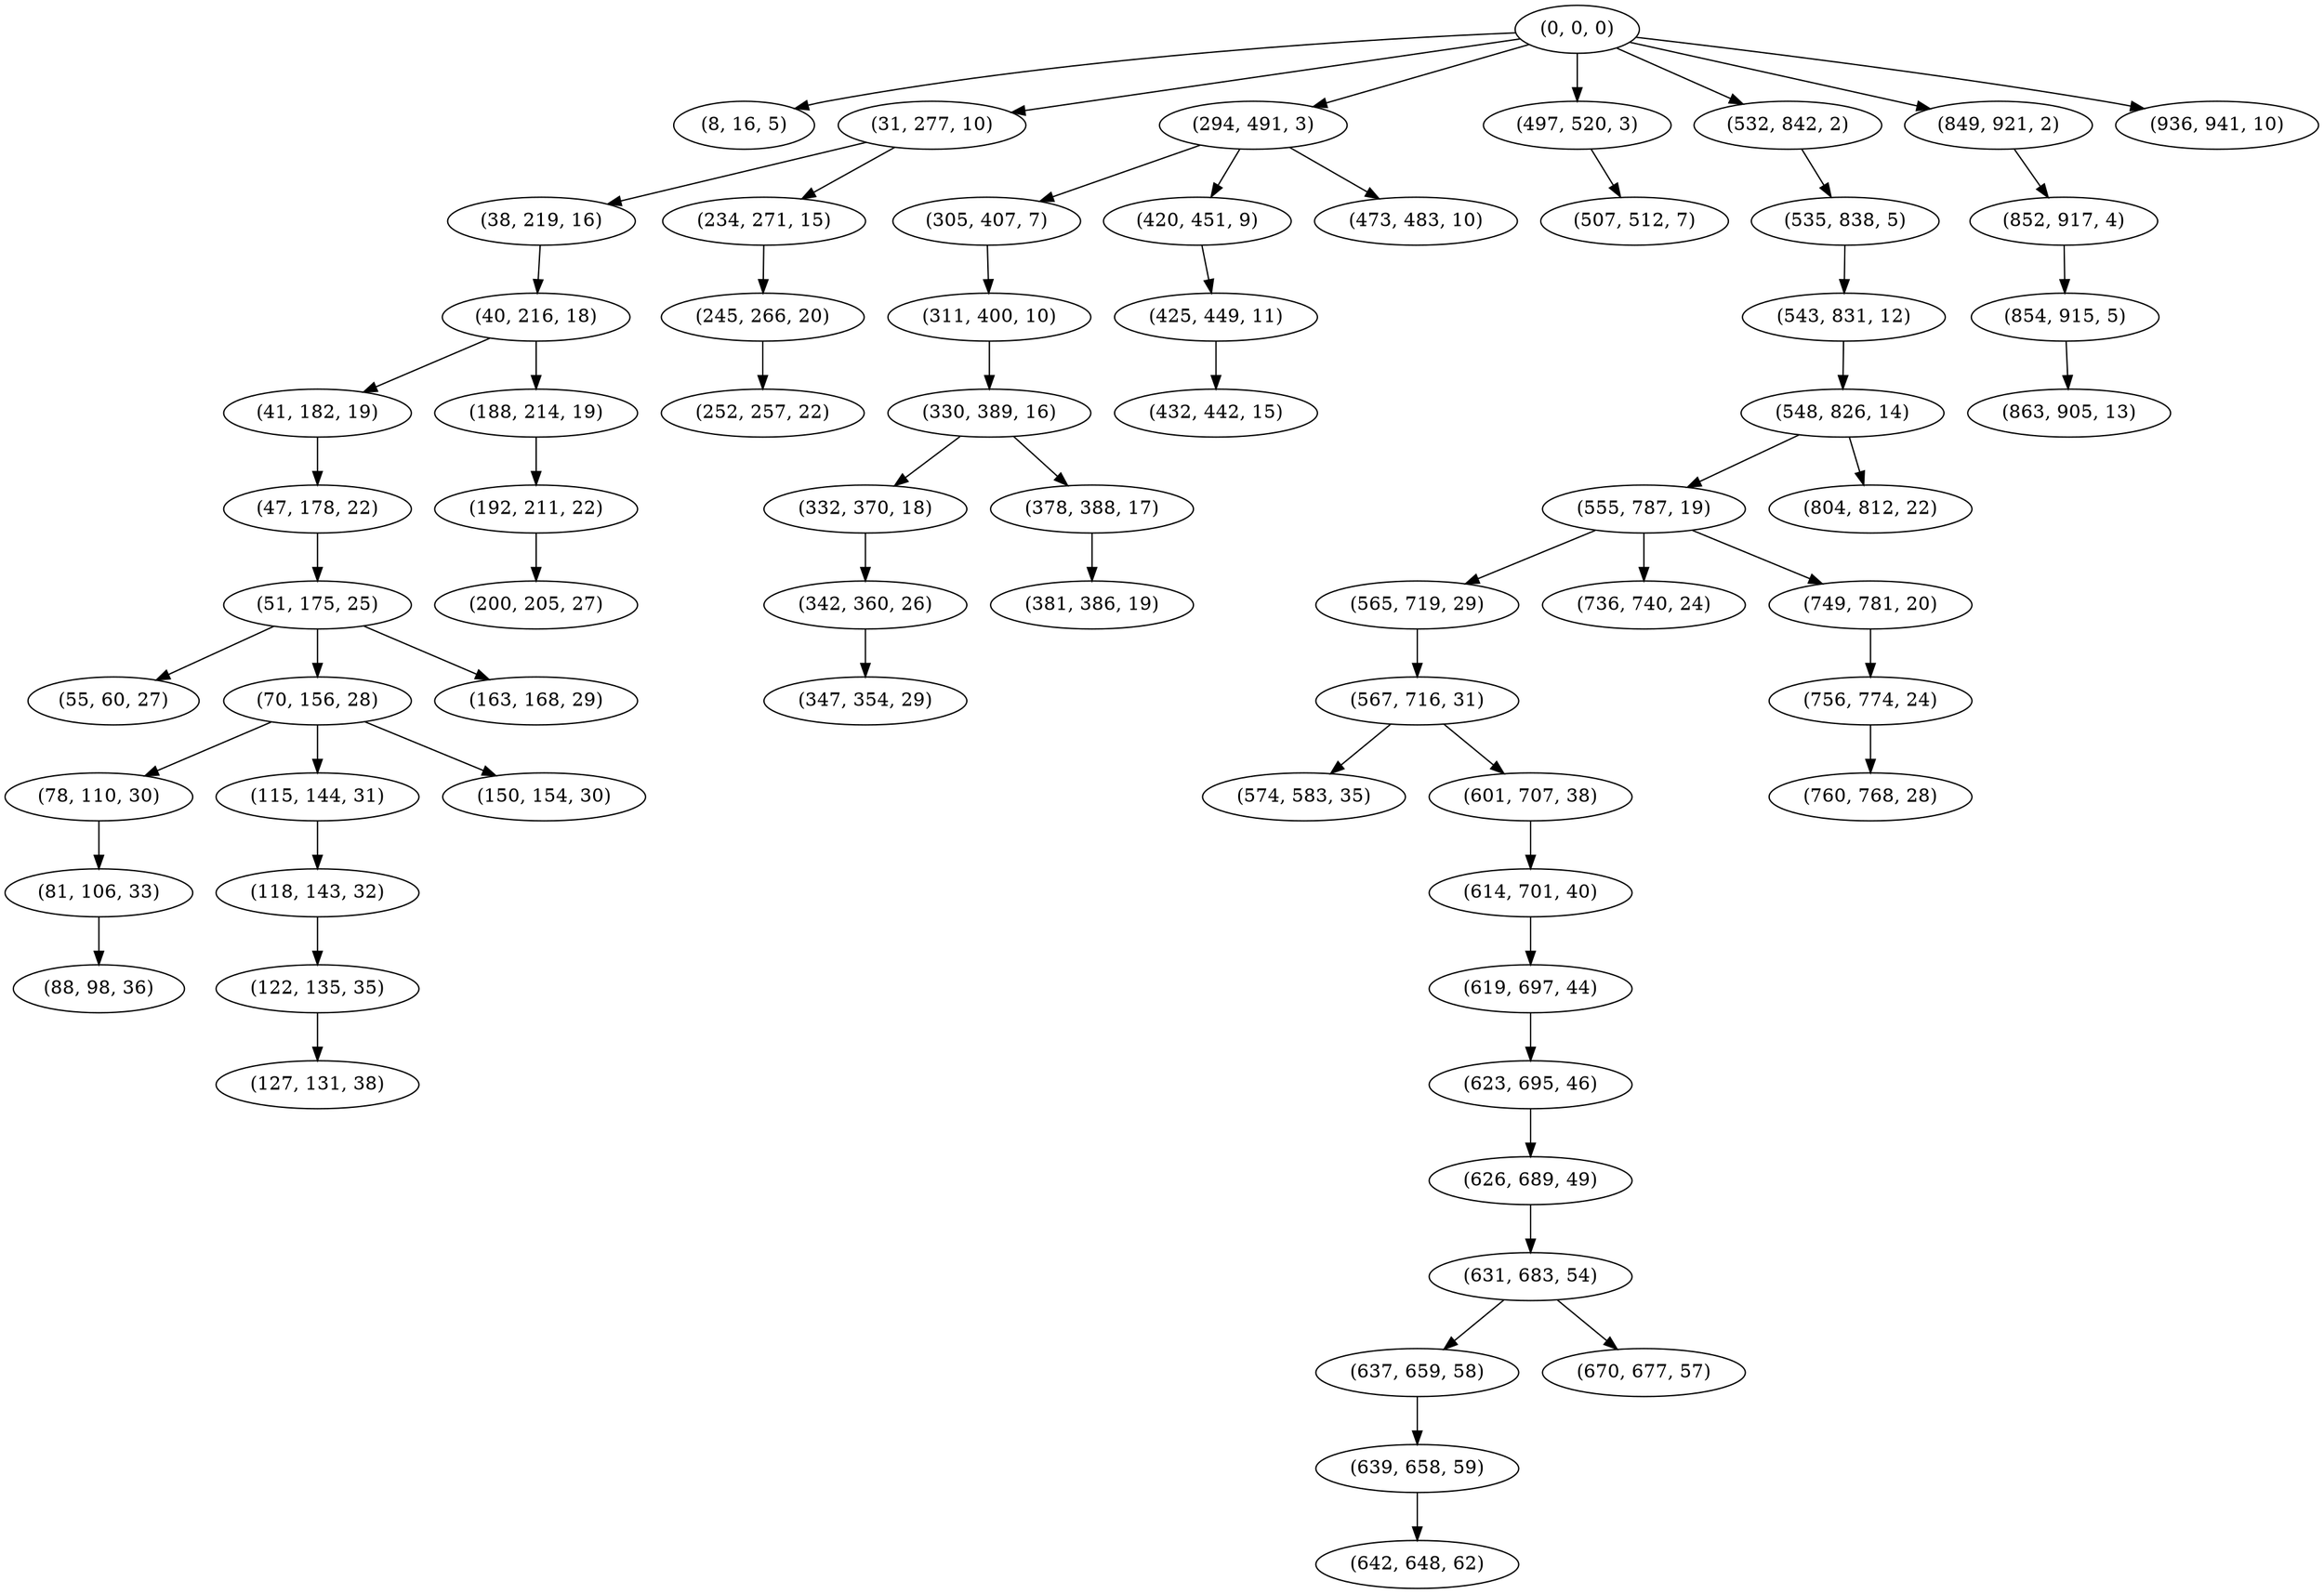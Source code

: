 digraph tree {
    "(0, 0, 0)";
    "(8, 16, 5)";
    "(31, 277, 10)";
    "(38, 219, 16)";
    "(40, 216, 18)";
    "(41, 182, 19)";
    "(47, 178, 22)";
    "(51, 175, 25)";
    "(55, 60, 27)";
    "(70, 156, 28)";
    "(78, 110, 30)";
    "(81, 106, 33)";
    "(88, 98, 36)";
    "(115, 144, 31)";
    "(118, 143, 32)";
    "(122, 135, 35)";
    "(127, 131, 38)";
    "(150, 154, 30)";
    "(163, 168, 29)";
    "(188, 214, 19)";
    "(192, 211, 22)";
    "(200, 205, 27)";
    "(234, 271, 15)";
    "(245, 266, 20)";
    "(252, 257, 22)";
    "(294, 491, 3)";
    "(305, 407, 7)";
    "(311, 400, 10)";
    "(330, 389, 16)";
    "(332, 370, 18)";
    "(342, 360, 26)";
    "(347, 354, 29)";
    "(378, 388, 17)";
    "(381, 386, 19)";
    "(420, 451, 9)";
    "(425, 449, 11)";
    "(432, 442, 15)";
    "(473, 483, 10)";
    "(497, 520, 3)";
    "(507, 512, 7)";
    "(532, 842, 2)";
    "(535, 838, 5)";
    "(543, 831, 12)";
    "(548, 826, 14)";
    "(555, 787, 19)";
    "(565, 719, 29)";
    "(567, 716, 31)";
    "(574, 583, 35)";
    "(601, 707, 38)";
    "(614, 701, 40)";
    "(619, 697, 44)";
    "(623, 695, 46)";
    "(626, 689, 49)";
    "(631, 683, 54)";
    "(637, 659, 58)";
    "(639, 658, 59)";
    "(642, 648, 62)";
    "(670, 677, 57)";
    "(736, 740, 24)";
    "(749, 781, 20)";
    "(756, 774, 24)";
    "(760, 768, 28)";
    "(804, 812, 22)";
    "(849, 921, 2)";
    "(852, 917, 4)";
    "(854, 915, 5)";
    "(863, 905, 13)";
    "(936, 941, 10)";
    "(0, 0, 0)" -> "(8, 16, 5)";
    "(0, 0, 0)" -> "(31, 277, 10)";
    "(0, 0, 0)" -> "(294, 491, 3)";
    "(0, 0, 0)" -> "(497, 520, 3)";
    "(0, 0, 0)" -> "(532, 842, 2)";
    "(0, 0, 0)" -> "(849, 921, 2)";
    "(0, 0, 0)" -> "(936, 941, 10)";
    "(31, 277, 10)" -> "(38, 219, 16)";
    "(31, 277, 10)" -> "(234, 271, 15)";
    "(38, 219, 16)" -> "(40, 216, 18)";
    "(40, 216, 18)" -> "(41, 182, 19)";
    "(40, 216, 18)" -> "(188, 214, 19)";
    "(41, 182, 19)" -> "(47, 178, 22)";
    "(47, 178, 22)" -> "(51, 175, 25)";
    "(51, 175, 25)" -> "(55, 60, 27)";
    "(51, 175, 25)" -> "(70, 156, 28)";
    "(51, 175, 25)" -> "(163, 168, 29)";
    "(70, 156, 28)" -> "(78, 110, 30)";
    "(70, 156, 28)" -> "(115, 144, 31)";
    "(70, 156, 28)" -> "(150, 154, 30)";
    "(78, 110, 30)" -> "(81, 106, 33)";
    "(81, 106, 33)" -> "(88, 98, 36)";
    "(115, 144, 31)" -> "(118, 143, 32)";
    "(118, 143, 32)" -> "(122, 135, 35)";
    "(122, 135, 35)" -> "(127, 131, 38)";
    "(188, 214, 19)" -> "(192, 211, 22)";
    "(192, 211, 22)" -> "(200, 205, 27)";
    "(234, 271, 15)" -> "(245, 266, 20)";
    "(245, 266, 20)" -> "(252, 257, 22)";
    "(294, 491, 3)" -> "(305, 407, 7)";
    "(294, 491, 3)" -> "(420, 451, 9)";
    "(294, 491, 3)" -> "(473, 483, 10)";
    "(305, 407, 7)" -> "(311, 400, 10)";
    "(311, 400, 10)" -> "(330, 389, 16)";
    "(330, 389, 16)" -> "(332, 370, 18)";
    "(330, 389, 16)" -> "(378, 388, 17)";
    "(332, 370, 18)" -> "(342, 360, 26)";
    "(342, 360, 26)" -> "(347, 354, 29)";
    "(378, 388, 17)" -> "(381, 386, 19)";
    "(420, 451, 9)" -> "(425, 449, 11)";
    "(425, 449, 11)" -> "(432, 442, 15)";
    "(497, 520, 3)" -> "(507, 512, 7)";
    "(532, 842, 2)" -> "(535, 838, 5)";
    "(535, 838, 5)" -> "(543, 831, 12)";
    "(543, 831, 12)" -> "(548, 826, 14)";
    "(548, 826, 14)" -> "(555, 787, 19)";
    "(548, 826, 14)" -> "(804, 812, 22)";
    "(555, 787, 19)" -> "(565, 719, 29)";
    "(555, 787, 19)" -> "(736, 740, 24)";
    "(555, 787, 19)" -> "(749, 781, 20)";
    "(565, 719, 29)" -> "(567, 716, 31)";
    "(567, 716, 31)" -> "(574, 583, 35)";
    "(567, 716, 31)" -> "(601, 707, 38)";
    "(601, 707, 38)" -> "(614, 701, 40)";
    "(614, 701, 40)" -> "(619, 697, 44)";
    "(619, 697, 44)" -> "(623, 695, 46)";
    "(623, 695, 46)" -> "(626, 689, 49)";
    "(626, 689, 49)" -> "(631, 683, 54)";
    "(631, 683, 54)" -> "(637, 659, 58)";
    "(631, 683, 54)" -> "(670, 677, 57)";
    "(637, 659, 58)" -> "(639, 658, 59)";
    "(639, 658, 59)" -> "(642, 648, 62)";
    "(749, 781, 20)" -> "(756, 774, 24)";
    "(756, 774, 24)" -> "(760, 768, 28)";
    "(849, 921, 2)" -> "(852, 917, 4)";
    "(852, 917, 4)" -> "(854, 915, 5)";
    "(854, 915, 5)" -> "(863, 905, 13)";
}
